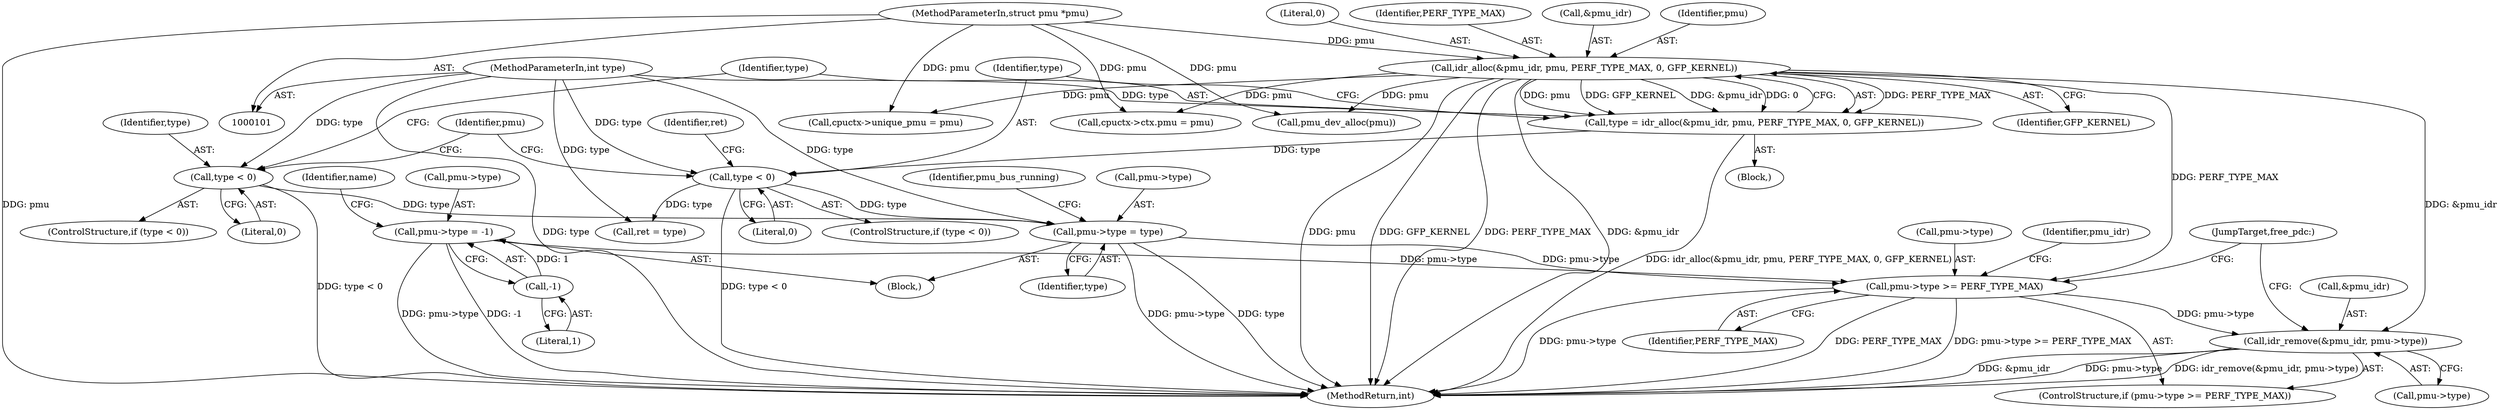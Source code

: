 digraph "0_linux_c3c87e770458aa004bd7ed3f29945ff436fd6511_0@API" {
"1000358" [label="(Call,idr_remove(&pmu_idr, pmu->type))"];
"1000149" [label="(Call,idr_alloc(&pmu_idr, pmu, PERF_TYPE_MAX, 0, GFP_KERNEL))"];
"1000102" [label="(MethodParameterIn,struct pmu *pmu)"];
"1000353" [label="(Call,pmu->type >= PERF_TYPE_MAX)"];
"1000165" [label="(Call,pmu->type = type)"];
"1000157" [label="(Call,type < 0)"];
"1000147" [label="(Call,type = idr_alloc(&pmu_idr, pmu, PERF_TYPE_MAX, 0, GFP_KERNEL))"];
"1000104" [label="(MethodParameterIn,int type)"];
"1000143" [label="(Call,type < 0)"];
"1000127" [label="(Call,pmu->type = -1)"];
"1000131" [label="(Call,-1)"];
"1000353" [label="(Call,pmu->type >= PERF_TYPE_MAX)"];
"1000142" [label="(ControlStructure,if (type < 0))"];
"1000149" [label="(Call,idr_alloc(&pmu_idr, pmu, PERF_TYPE_MAX, 0, GFP_KERNEL))"];
"1000175" [label="(Call,pmu_dev_alloc(pmu))"];
"1000359" [label="(Call,&pmu_idr)"];
"1000158" [label="(Identifier,type)"];
"1000251" [label="(Call,cpuctx->unique_pmu = pmu)"];
"1000161" [label="(Call,ret = type)"];
"1000165" [label="(Call,pmu->type = type)"];
"1000169" [label="(Identifier,type)"];
"1000159" [label="(Literal,0)"];
"1000162" [label="(Identifier,ret)"];
"1000105" [label="(Block,)"];
"1000132" [label="(Literal,1)"];
"1000358" [label="(Call,idr_remove(&pmu_idr, pmu->type))"];
"1000156" [label="(ControlStructure,if (type < 0))"];
"1000167" [label="(Identifier,pmu)"];
"1000364" [label="(JumpTarget,free_pdc:)"];
"1000148" [label="(Identifier,type)"];
"1000157" [label="(Call,type < 0)"];
"1000143" [label="(Call,type < 0)"];
"1000171" [label="(Identifier,pmu_bus_running)"];
"1000155" [label="(Identifier,GFP_KERNEL)"];
"1000104" [label="(MethodParameterIn,int type)"];
"1000144" [label="(Identifier,type)"];
"1000102" [label="(MethodParameterIn,struct pmu *pmu)"];
"1000153" [label="(Identifier,PERF_TYPE_MAX)"];
"1000147" [label="(Call,type = idr_alloc(&pmu_idr, pmu, PERF_TYPE_MAX, 0, GFP_KERNEL))"];
"1000352" [label="(ControlStructure,if (pmu->type >= PERF_TYPE_MAX))"];
"1000150" [label="(Call,&pmu_idr)"];
"1000236" [label="(Call,cpuctx->ctx.pmu = pmu)"];
"1000135" [label="(Identifier,name)"];
"1000370" [label="(MethodReturn,int)"];
"1000354" [label="(Call,pmu->type)"];
"1000166" [label="(Call,pmu->type)"];
"1000128" [label="(Call,pmu->type)"];
"1000152" [label="(Identifier,pmu)"];
"1000361" [label="(Call,pmu->type)"];
"1000127" [label="(Call,pmu->type = -1)"];
"1000131" [label="(Call,-1)"];
"1000360" [label="(Identifier,pmu_idr)"];
"1000146" [label="(Block,)"];
"1000154" [label="(Literal,0)"];
"1000145" [label="(Literal,0)"];
"1000357" [label="(Identifier,PERF_TYPE_MAX)"];
"1000358" -> "1000352"  [label="AST: "];
"1000358" -> "1000361"  [label="CFG: "];
"1000359" -> "1000358"  [label="AST: "];
"1000361" -> "1000358"  [label="AST: "];
"1000364" -> "1000358"  [label="CFG: "];
"1000358" -> "1000370"  [label="DDG: pmu->type"];
"1000358" -> "1000370"  [label="DDG: idr_remove(&pmu_idr, pmu->type)"];
"1000358" -> "1000370"  [label="DDG: &pmu_idr"];
"1000149" -> "1000358"  [label="DDG: &pmu_idr"];
"1000353" -> "1000358"  [label="DDG: pmu->type"];
"1000149" -> "1000147"  [label="AST: "];
"1000149" -> "1000155"  [label="CFG: "];
"1000150" -> "1000149"  [label="AST: "];
"1000152" -> "1000149"  [label="AST: "];
"1000153" -> "1000149"  [label="AST: "];
"1000154" -> "1000149"  [label="AST: "];
"1000155" -> "1000149"  [label="AST: "];
"1000147" -> "1000149"  [label="CFG: "];
"1000149" -> "1000370"  [label="DDG: pmu"];
"1000149" -> "1000370"  [label="DDG: GFP_KERNEL"];
"1000149" -> "1000370"  [label="DDG: PERF_TYPE_MAX"];
"1000149" -> "1000370"  [label="DDG: &pmu_idr"];
"1000149" -> "1000147"  [label="DDG: PERF_TYPE_MAX"];
"1000149" -> "1000147"  [label="DDG: pmu"];
"1000149" -> "1000147"  [label="DDG: GFP_KERNEL"];
"1000149" -> "1000147"  [label="DDG: &pmu_idr"];
"1000149" -> "1000147"  [label="DDG: 0"];
"1000102" -> "1000149"  [label="DDG: pmu"];
"1000149" -> "1000175"  [label="DDG: pmu"];
"1000149" -> "1000236"  [label="DDG: pmu"];
"1000149" -> "1000251"  [label="DDG: pmu"];
"1000149" -> "1000353"  [label="DDG: PERF_TYPE_MAX"];
"1000102" -> "1000101"  [label="AST: "];
"1000102" -> "1000370"  [label="DDG: pmu"];
"1000102" -> "1000175"  [label="DDG: pmu"];
"1000102" -> "1000236"  [label="DDG: pmu"];
"1000102" -> "1000251"  [label="DDG: pmu"];
"1000353" -> "1000352"  [label="AST: "];
"1000353" -> "1000357"  [label="CFG: "];
"1000354" -> "1000353"  [label="AST: "];
"1000357" -> "1000353"  [label="AST: "];
"1000360" -> "1000353"  [label="CFG: "];
"1000364" -> "1000353"  [label="CFG: "];
"1000353" -> "1000370"  [label="DDG: PERF_TYPE_MAX"];
"1000353" -> "1000370"  [label="DDG: pmu->type >= PERF_TYPE_MAX"];
"1000353" -> "1000370"  [label="DDG: pmu->type"];
"1000165" -> "1000353"  [label="DDG: pmu->type"];
"1000127" -> "1000353"  [label="DDG: pmu->type"];
"1000165" -> "1000105"  [label="AST: "];
"1000165" -> "1000169"  [label="CFG: "];
"1000166" -> "1000165"  [label="AST: "];
"1000169" -> "1000165"  [label="AST: "];
"1000171" -> "1000165"  [label="CFG: "];
"1000165" -> "1000370"  [label="DDG: type"];
"1000165" -> "1000370"  [label="DDG: pmu->type"];
"1000157" -> "1000165"  [label="DDG: type"];
"1000143" -> "1000165"  [label="DDG: type"];
"1000104" -> "1000165"  [label="DDG: type"];
"1000157" -> "1000156"  [label="AST: "];
"1000157" -> "1000159"  [label="CFG: "];
"1000158" -> "1000157"  [label="AST: "];
"1000159" -> "1000157"  [label="AST: "];
"1000162" -> "1000157"  [label="CFG: "];
"1000167" -> "1000157"  [label="CFG: "];
"1000157" -> "1000370"  [label="DDG: type < 0"];
"1000147" -> "1000157"  [label="DDG: type"];
"1000104" -> "1000157"  [label="DDG: type"];
"1000157" -> "1000161"  [label="DDG: type"];
"1000147" -> "1000146"  [label="AST: "];
"1000148" -> "1000147"  [label="AST: "];
"1000158" -> "1000147"  [label="CFG: "];
"1000147" -> "1000370"  [label="DDG: idr_alloc(&pmu_idr, pmu, PERF_TYPE_MAX, 0, GFP_KERNEL)"];
"1000104" -> "1000147"  [label="DDG: type"];
"1000104" -> "1000101"  [label="AST: "];
"1000104" -> "1000370"  [label="DDG: type"];
"1000104" -> "1000143"  [label="DDG: type"];
"1000104" -> "1000161"  [label="DDG: type"];
"1000143" -> "1000142"  [label="AST: "];
"1000143" -> "1000145"  [label="CFG: "];
"1000144" -> "1000143"  [label="AST: "];
"1000145" -> "1000143"  [label="AST: "];
"1000148" -> "1000143"  [label="CFG: "];
"1000167" -> "1000143"  [label="CFG: "];
"1000143" -> "1000370"  [label="DDG: type < 0"];
"1000127" -> "1000105"  [label="AST: "];
"1000127" -> "1000131"  [label="CFG: "];
"1000128" -> "1000127"  [label="AST: "];
"1000131" -> "1000127"  [label="AST: "];
"1000135" -> "1000127"  [label="CFG: "];
"1000127" -> "1000370"  [label="DDG: pmu->type"];
"1000127" -> "1000370"  [label="DDG: -1"];
"1000131" -> "1000127"  [label="DDG: 1"];
"1000131" -> "1000132"  [label="CFG: "];
"1000132" -> "1000131"  [label="AST: "];
}
